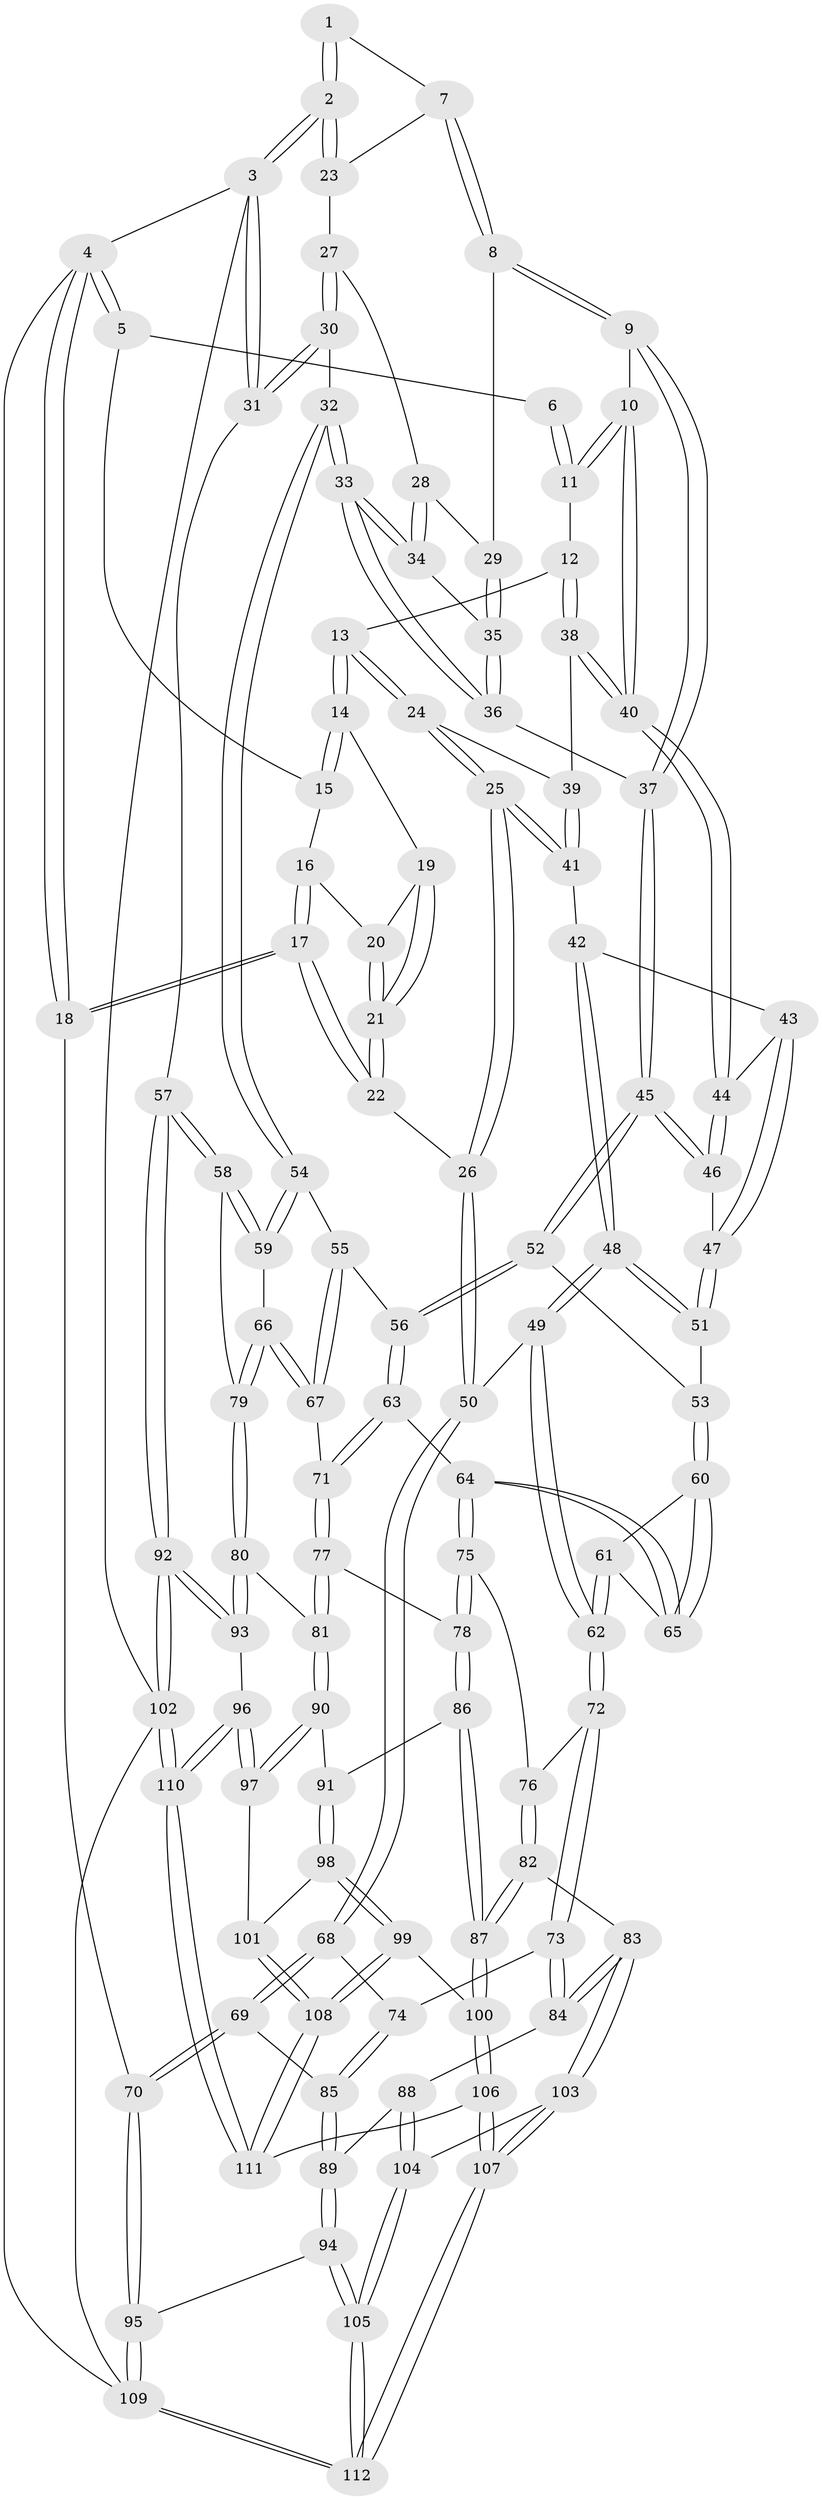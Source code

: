// coarse degree distribution, {3: 0.21212121212121213, 10: 0.030303030303030304, 5: 0.2727272727272727, 4: 0.24242424242424243, 6: 0.15151515151515152, 8: 0.030303030303030304, 2: 0.06060606060606061}
// Generated by graph-tools (version 1.1) at 2025/21/03/04/25 18:21:37]
// undirected, 112 vertices, 277 edges
graph export_dot {
graph [start="1"]
  node [color=gray90,style=filled];
  1 [pos="+0.6902539286275383+0"];
  2 [pos="+1+0"];
  3 [pos="+1+0"];
  4 [pos="+0+0"];
  5 [pos="+0.12250221949374981+0"];
  6 [pos="+0.3474006877262925+0"];
  7 [pos="+0.6790854506706482+0.05073118475306553"];
  8 [pos="+0.6278317073790058+0.11451468311203443"];
  9 [pos="+0.5306566652847559+0.16237962496228875"];
  10 [pos="+0.524227723212566+0.16170042181333238"];
  11 [pos="+0.4254543091378371+0.10400756596375006"];
  12 [pos="+0.33740908828283606+0.16516775901594472"];
  13 [pos="+0.29690187090498876+0.1627130677969936"];
  14 [pos="+0.25370742183029016+0.1382809158841681"];
  15 [pos="+0.14560684565585894+0"];
  16 [pos="+0.11106143165277996+0.1217798821903791"];
  17 [pos="+0+0.3593909880561968"];
  18 [pos="+0+0.3631083868809217"];
  19 [pos="+0.21265479447104776+0.16863795690787114"];
  20 [pos="+0.12668053362723444+0.13731325770509759"];
  21 [pos="+0.1712767960197161+0.23389385811161337"];
  22 [pos="+0.13348806308254058+0.3910841891562786"];
  23 [pos="+0.8208397753912208+0.14218672436030197"];
  24 [pos="+0.25042457611390195+0.2565318039432531"];
  25 [pos="+0.19995628918451852+0.34515690310989955"];
  26 [pos="+0.14195769212304435+0.39477809492312366"];
  27 [pos="+0.8224715384609285+0.1449560758545816"];
  28 [pos="+0.7412461735767676+0.2254186726730271"];
  29 [pos="+0.6417059236301488+0.1426692485707405"];
  30 [pos="+0.9473591324377995+0.28430554021334525"];
  31 [pos="+1+0.2435849654674763"];
  32 [pos="+0.8341722285410873+0.37937508362618755"];
  33 [pos="+0.808640842605022+0.3685847378840684"];
  34 [pos="+0.7379249882592516+0.25381768719372827"];
  35 [pos="+0.6726138593524641+0.23536049514372662"];
  36 [pos="+0.6523265555996574+0.34428009231567913"];
  37 [pos="+0.5857186854635352+0.36219015985262654"];
  38 [pos="+0.34755767086266487+0.21800798667401888"];
  39 [pos="+0.34771029211632476+0.23654586070681455"];
  40 [pos="+0.4553434429298032+0.24861380665452945"];
  41 [pos="+0.3501542906173501+0.2764212958610235"];
  42 [pos="+0.35277016537002315+0.27824880104309074"];
  43 [pos="+0.35634501309342603+0.2792548228091075"];
  44 [pos="+0.44774095653271195+0.26302549198508135"];
  45 [pos="+0.5760234087111639+0.37507312753358946"];
  46 [pos="+0.45155330916506864+0.3149359327238629"];
  47 [pos="+0.4177154548451981+0.3419333680632874"];
  48 [pos="+0.3597982344573008+0.4444796629283781"];
  49 [pos="+0.2760067660898205+0.4806967484445604"];
  50 [pos="+0.2140991971262654+0.4712016194915547"];
  51 [pos="+0.3854916561408097+0.4382270976141104"];
  52 [pos="+0.5618560754159275+0.4178465175910582"];
  53 [pos="+0.4819541199692104+0.4568523757591754"];
  54 [pos="+0.8332949956421511+0.3857545352069408"];
  55 [pos="+0.74703440549292+0.49282687594085306"];
  56 [pos="+0.6382292641917372+0.5200352382559906"];
  57 [pos="+1+0.64372101760368"];
  58 [pos="+1+0.642106230663822"];
  59 [pos="+0.9029871976704036+0.5278906031168886"];
  60 [pos="+0.4828426181280242+0.4935318656588739"];
  61 [pos="+0.46166856403001955+0.5720952985380376"];
  62 [pos="+0.3974073628374721+0.6425768873089007"];
  63 [pos="+0.6317899757220923+0.546106272629975"];
  64 [pos="+0.5775940267471119+0.6052163462146547"];
  65 [pos="+0.5711138305584871+0.6012096735356466"];
  66 [pos="+0.8214227930041795+0.6254261674191753"];
  67 [pos="+0.7806722691524682+0.6072932735543054"];
  68 [pos="+0.18839544908946046+0.5758377745038837"];
  69 [pos="+0.028242184084519447+0.7043919955796888"];
  70 [pos="+0+0.7215856950808025"];
  71 [pos="+0.7123721656740502+0.6390627412016908"];
  72 [pos="+0.4025133575328606+0.6754702727765903"];
  73 [pos="+0.31242986267300255+0.7377896503704979"];
  74 [pos="+0.24550304925853367+0.7283078332662557"];
  75 [pos="+0.5582309445613727+0.7147980131918239"];
  76 [pos="+0.4448793588671912+0.6985762192280603"];
  77 [pos="+0.6977796991999762+0.6759376183277718"];
  78 [pos="+0.5801084923475813+0.7379559522649424"];
  79 [pos="+0.8672754263725735+0.7250692916882618"];
  80 [pos="+0.8442304919677877+0.762062339807013"];
  81 [pos="+0.807165345398451+0.7724846394700111"];
  82 [pos="+0.4245955607567231+0.8856190388870442"];
  83 [pos="+0.40659415716805264+0.8866929721884933"];
  84 [pos="+0.33322544166685997+0.8250718339179401"];
  85 [pos="+0.1772840669967749+0.7826123600852628"];
  86 [pos="+0.5870455493780073+0.763687514308159"];
  87 [pos="+0.4484058095285727+0.8941566854921043"];
  88 [pos="+0.24196537770791632+0.8953748355803085"];
  89 [pos="+0.1720865436699475+0.8717059021028966"];
  90 [pos="+0.7543566796911828+0.8148611684290805"];
  91 [pos="+0.6143066141622148+0.7963821012808551"];
  92 [pos="+1+0.9015932882300768"];
  93 [pos="+0.9094046899539049+0.8766492073495753"];
  94 [pos="+0.15361374953264564+0.8879619228105156"];
  95 [pos="+0+0.9055149663889946"];
  96 [pos="+0.8246160020844324+1"];
  97 [pos="+0.7522819188225394+0.9359123104570898"];
  98 [pos="+0.6143720119124902+0.8046884499664978"];
  99 [pos="+0.598777976952381+0.9393948368945146"];
  100 [pos="+0.479964006105391+0.935191992470468"];
  101 [pos="+0.7220385064541747+0.93669742066354"];
  102 [pos="+1+1"];
  103 [pos="+0.3319012991319802+0.9677054599251784"];
  104 [pos="+0.25173948963334397+0.9090355348060685"];
  105 [pos="+0.15927889561824432+1"];
  106 [pos="+0.43673441793009304+1"];
  107 [pos="+0.31977318234299884+1"];
  108 [pos="+0.6148173884731087+0.9593500761708359"];
  109 [pos="+0+1"];
  110 [pos="+0.8786143933521864+1"];
  111 [pos="+0.6116858568578613+1"];
  112 [pos="+0.15473439316023205+1"];
  1 -- 2;
  1 -- 2;
  1 -- 7;
  2 -- 3;
  2 -- 3;
  2 -- 23;
  2 -- 23;
  3 -- 4;
  3 -- 31;
  3 -- 31;
  3 -- 102;
  4 -- 5;
  4 -- 5;
  4 -- 18;
  4 -- 18;
  4 -- 109;
  5 -- 6;
  5 -- 15;
  6 -- 11;
  6 -- 11;
  7 -- 8;
  7 -- 8;
  7 -- 23;
  8 -- 9;
  8 -- 9;
  8 -- 29;
  9 -- 10;
  9 -- 37;
  9 -- 37;
  10 -- 11;
  10 -- 11;
  10 -- 40;
  10 -- 40;
  11 -- 12;
  12 -- 13;
  12 -- 38;
  12 -- 38;
  13 -- 14;
  13 -- 14;
  13 -- 24;
  13 -- 24;
  14 -- 15;
  14 -- 15;
  14 -- 19;
  15 -- 16;
  16 -- 17;
  16 -- 17;
  16 -- 20;
  17 -- 18;
  17 -- 18;
  17 -- 22;
  17 -- 22;
  18 -- 70;
  19 -- 20;
  19 -- 21;
  19 -- 21;
  20 -- 21;
  20 -- 21;
  21 -- 22;
  21 -- 22;
  22 -- 26;
  23 -- 27;
  24 -- 25;
  24 -- 25;
  24 -- 39;
  25 -- 26;
  25 -- 26;
  25 -- 41;
  25 -- 41;
  26 -- 50;
  26 -- 50;
  27 -- 28;
  27 -- 30;
  27 -- 30;
  28 -- 29;
  28 -- 34;
  28 -- 34;
  29 -- 35;
  29 -- 35;
  30 -- 31;
  30 -- 31;
  30 -- 32;
  31 -- 57;
  32 -- 33;
  32 -- 33;
  32 -- 54;
  32 -- 54;
  33 -- 34;
  33 -- 34;
  33 -- 36;
  33 -- 36;
  34 -- 35;
  35 -- 36;
  35 -- 36;
  36 -- 37;
  37 -- 45;
  37 -- 45;
  38 -- 39;
  38 -- 40;
  38 -- 40;
  39 -- 41;
  39 -- 41;
  40 -- 44;
  40 -- 44;
  41 -- 42;
  42 -- 43;
  42 -- 48;
  42 -- 48;
  43 -- 44;
  43 -- 47;
  43 -- 47;
  44 -- 46;
  44 -- 46;
  45 -- 46;
  45 -- 46;
  45 -- 52;
  45 -- 52;
  46 -- 47;
  47 -- 51;
  47 -- 51;
  48 -- 49;
  48 -- 49;
  48 -- 51;
  48 -- 51;
  49 -- 50;
  49 -- 62;
  49 -- 62;
  50 -- 68;
  50 -- 68;
  51 -- 53;
  52 -- 53;
  52 -- 56;
  52 -- 56;
  53 -- 60;
  53 -- 60;
  54 -- 55;
  54 -- 59;
  54 -- 59;
  55 -- 56;
  55 -- 67;
  55 -- 67;
  56 -- 63;
  56 -- 63;
  57 -- 58;
  57 -- 58;
  57 -- 92;
  57 -- 92;
  58 -- 59;
  58 -- 59;
  58 -- 79;
  59 -- 66;
  60 -- 61;
  60 -- 65;
  60 -- 65;
  61 -- 62;
  61 -- 62;
  61 -- 65;
  62 -- 72;
  62 -- 72;
  63 -- 64;
  63 -- 71;
  63 -- 71;
  64 -- 65;
  64 -- 65;
  64 -- 75;
  64 -- 75;
  66 -- 67;
  66 -- 67;
  66 -- 79;
  66 -- 79;
  67 -- 71;
  68 -- 69;
  68 -- 69;
  68 -- 74;
  69 -- 70;
  69 -- 70;
  69 -- 85;
  70 -- 95;
  70 -- 95;
  71 -- 77;
  71 -- 77;
  72 -- 73;
  72 -- 73;
  72 -- 76;
  73 -- 74;
  73 -- 84;
  73 -- 84;
  74 -- 85;
  74 -- 85;
  75 -- 76;
  75 -- 78;
  75 -- 78;
  76 -- 82;
  76 -- 82;
  77 -- 78;
  77 -- 81;
  77 -- 81;
  78 -- 86;
  78 -- 86;
  79 -- 80;
  79 -- 80;
  80 -- 81;
  80 -- 93;
  80 -- 93;
  81 -- 90;
  81 -- 90;
  82 -- 83;
  82 -- 87;
  82 -- 87;
  83 -- 84;
  83 -- 84;
  83 -- 103;
  83 -- 103;
  84 -- 88;
  85 -- 89;
  85 -- 89;
  86 -- 87;
  86 -- 87;
  86 -- 91;
  87 -- 100;
  87 -- 100;
  88 -- 89;
  88 -- 104;
  88 -- 104;
  89 -- 94;
  89 -- 94;
  90 -- 91;
  90 -- 97;
  90 -- 97;
  91 -- 98;
  91 -- 98;
  92 -- 93;
  92 -- 93;
  92 -- 102;
  92 -- 102;
  93 -- 96;
  94 -- 95;
  94 -- 105;
  94 -- 105;
  95 -- 109;
  95 -- 109;
  96 -- 97;
  96 -- 97;
  96 -- 110;
  96 -- 110;
  97 -- 101;
  98 -- 99;
  98 -- 99;
  98 -- 101;
  99 -- 100;
  99 -- 108;
  99 -- 108;
  100 -- 106;
  100 -- 106;
  101 -- 108;
  101 -- 108;
  102 -- 110;
  102 -- 110;
  102 -- 109;
  103 -- 104;
  103 -- 107;
  103 -- 107;
  104 -- 105;
  104 -- 105;
  105 -- 112;
  105 -- 112;
  106 -- 107;
  106 -- 107;
  106 -- 111;
  107 -- 112;
  107 -- 112;
  108 -- 111;
  108 -- 111;
  109 -- 112;
  109 -- 112;
  110 -- 111;
  110 -- 111;
}
